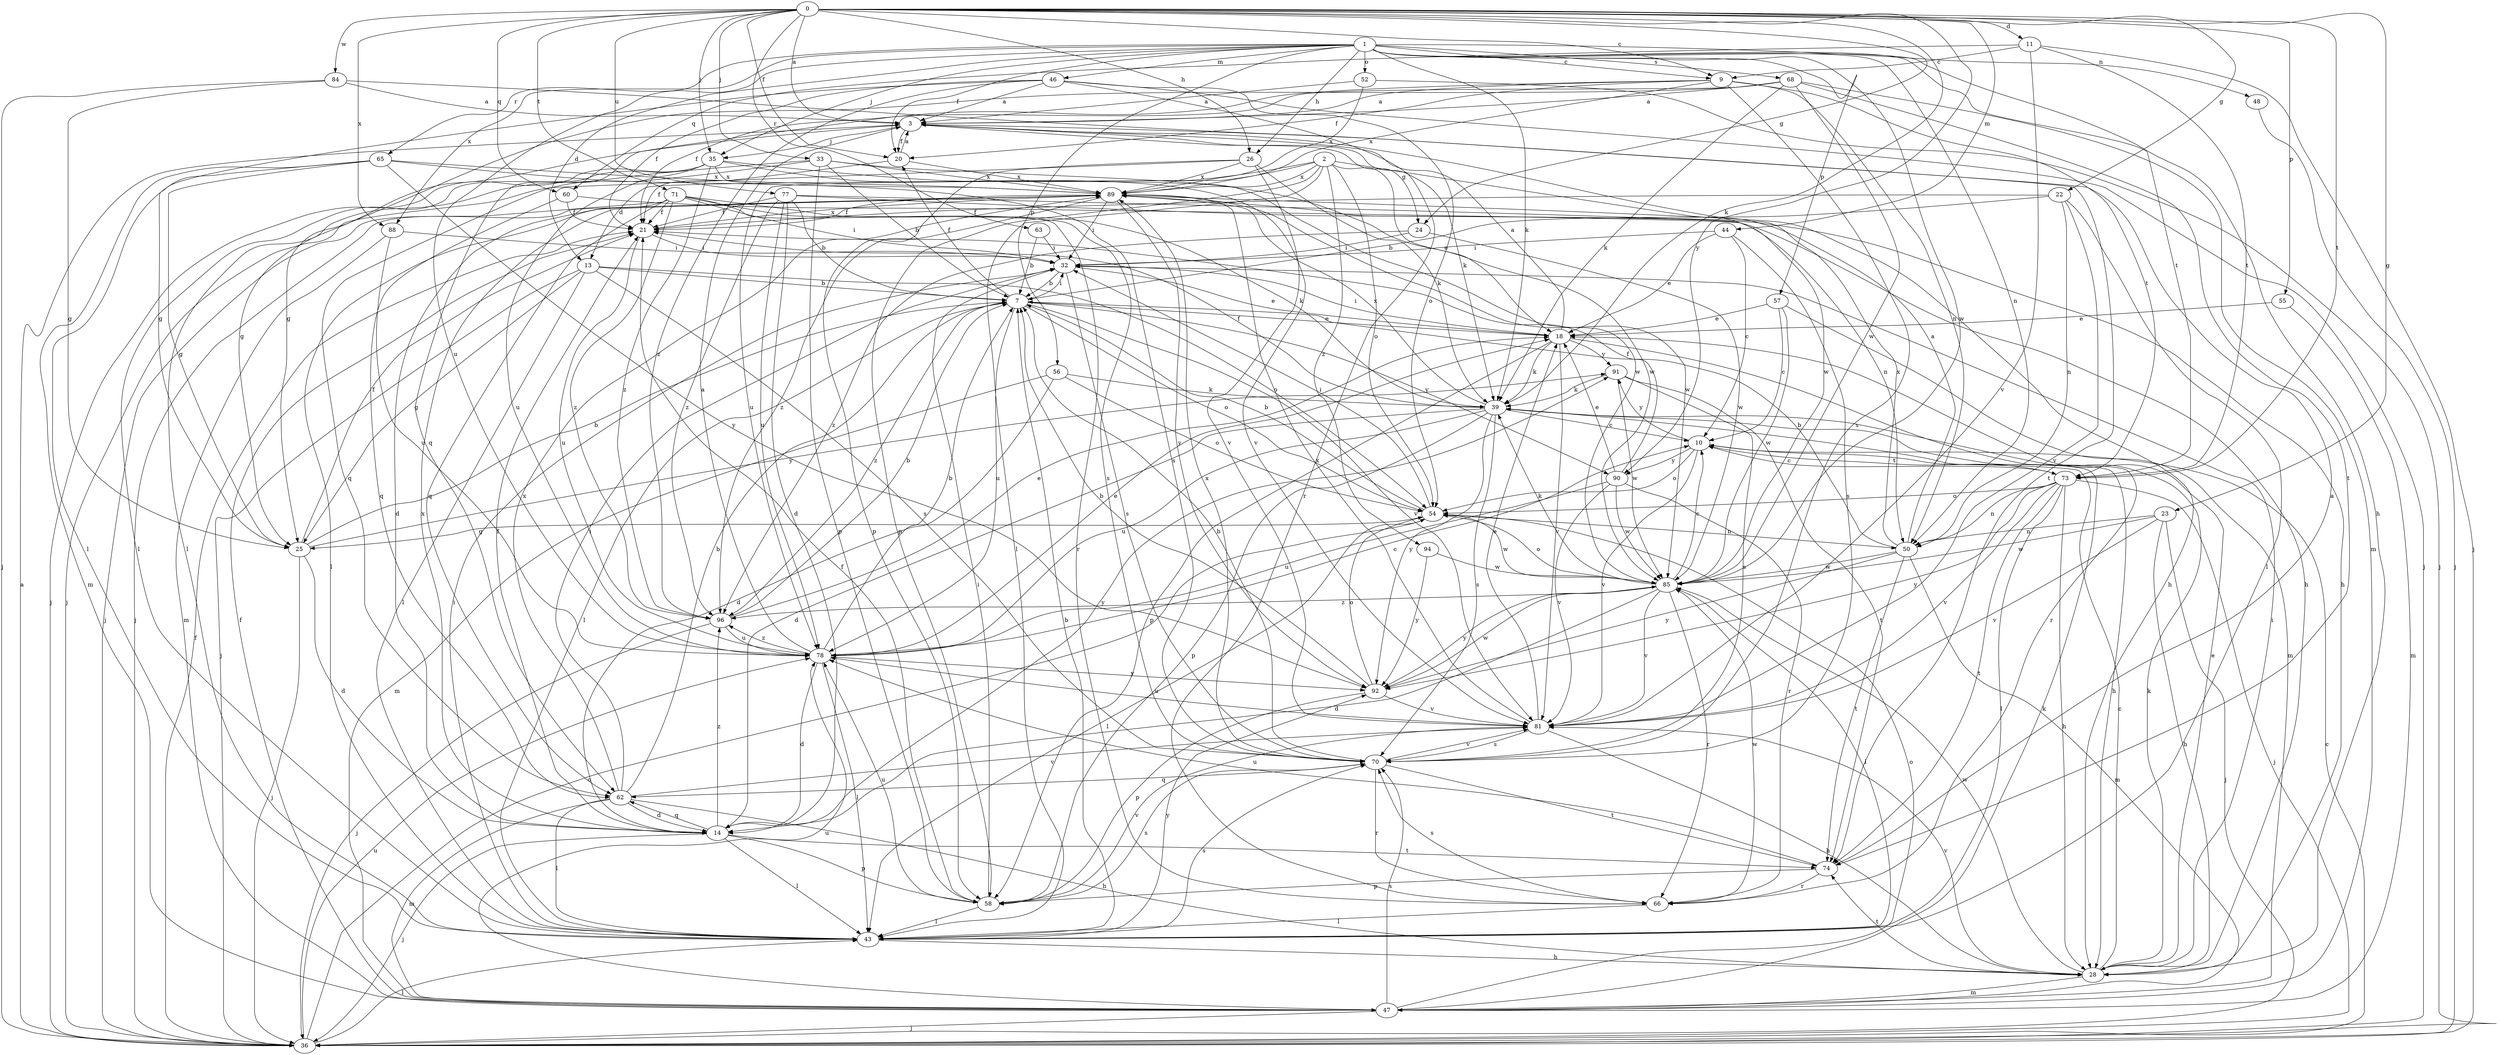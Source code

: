 strict digraph  {
0;
1;
2;
3;
7;
9;
10;
11;
13;
14;
18;
20;
21;
22;
23;
24;
25;
26;
28;
32;
33;
35;
36;
39;
43;
44;
46;
47;
48;
50;
52;
54;
55;
56;
57;
58;
60;
62;
63;
65;
66;
68;
70;
71;
73;
74;
77;
78;
81;
84;
85;
88;
89;
90;
91;
92;
94;
96;
0 -> 3  [label=a];
0 -> 9  [label=c];
0 -> 11  [label=d];
0 -> 20  [label=f];
0 -> 22  [label=g];
0 -> 23  [label=g];
0 -> 24  [label=g];
0 -> 26  [label=h];
0 -> 33  [label=j];
0 -> 35  [label=j];
0 -> 39  [label=k];
0 -> 44  [label=m];
0 -> 55  [label=p];
0 -> 60  [label=q];
0 -> 63  [label=r];
0 -> 71  [label=t];
0 -> 73  [label=t];
0 -> 77  [label=u];
0 -> 84  [label=w];
0 -> 88  [label=x];
0 -> 90  [label=y];
1 -> 9  [label=c];
1 -> 13  [label=d];
1 -> 20  [label=f];
1 -> 26  [label=h];
1 -> 28  [label=h];
1 -> 35  [label=j];
1 -> 39  [label=k];
1 -> 46  [label=m];
1 -> 48  [label=n];
1 -> 50  [label=n];
1 -> 52  [label=o];
1 -> 56  [label=p];
1 -> 57  [label=p];
1 -> 65  [label=r];
1 -> 68  [label=s];
1 -> 73  [label=t];
1 -> 78  [label=u];
1 -> 85  [label=w];
1 -> 88  [label=x];
2 -> 13  [label=d];
2 -> 18  [label=e];
2 -> 43  [label=l];
2 -> 54  [label=o];
2 -> 58  [label=p];
2 -> 78  [label=u];
2 -> 85  [label=w];
2 -> 89  [label=x];
2 -> 94  [label=z];
3 -> 20  [label=f];
3 -> 24  [label=g];
3 -> 25  [label=g];
3 -> 35  [label=j];
3 -> 39  [label=k];
7 -> 18  [label=e];
7 -> 20  [label=f];
7 -> 32  [label=i];
7 -> 43  [label=l];
7 -> 54  [label=o];
7 -> 78  [label=u];
7 -> 81  [label=v];
7 -> 90  [label=y];
7 -> 96  [label=z];
9 -> 3  [label=a];
9 -> 20  [label=f];
9 -> 21  [label=f];
9 -> 50  [label=n];
9 -> 70  [label=s];
9 -> 73  [label=t];
9 -> 89  [label=x];
10 -> 54  [label=o];
10 -> 73  [label=t];
10 -> 81  [label=v];
10 -> 90  [label=y];
10 -> 91  [label=y];
11 -> 9  [label=c];
11 -> 36  [label=j];
11 -> 60  [label=q];
11 -> 73  [label=t];
11 -> 81  [label=v];
13 -> 7  [label=b];
13 -> 25  [label=g];
13 -> 36  [label=j];
13 -> 43  [label=l];
13 -> 54  [label=o];
13 -> 70  [label=s];
14 -> 21  [label=f];
14 -> 36  [label=j];
14 -> 43  [label=l];
14 -> 58  [label=p];
14 -> 62  [label=q];
14 -> 74  [label=t];
14 -> 89  [label=x];
14 -> 91  [label=y];
14 -> 96  [label=z];
18 -> 3  [label=a];
18 -> 32  [label=i];
18 -> 39  [label=k];
18 -> 58  [label=p];
18 -> 66  [label=r];
18 -> 81  [label=v];
18 -> 91  [label=y];
20 -> 3  [label=a];
20 -> 21  [label=f];
20 -> 89  [label=x];
21 -> 32  [label=i];
21 -> 78  [label=u];
21 -> 89  [label=x];
22 -> 7  [label=b];
22 -> 21  [label=f];
22 -> 43  [label=l];
22 -> 50  [label=n];
22 -> 81  [label=v];
23 -> 28  [label=h];
23 -> 36  [label=j];
23 -> 50  [label=n];
23 -> 81  [label=v];
23 -> 85  [label=w];
24 -> 32  [label=i];
24 -> 85  [label=w];
24 -> 96  [label=z];
25 -> 7  [label=b];
25 -> 14  [label=d];
25 -> 21  [label=f];
25 -> 36  [label=j];
25 -> 91  [label=y];
26 -> 36  [label=j];
26 -> 39  [label=k];
26 -> 58  [label=p];
26 -> 81  [label=v];
26 -> 89  [label=x];
28 -> 10  [label=c];
28 -> 18  [label=e];
28 -> 32  [label=i];
28 -> 39  [label=k];
28 -> 47  [label=m];
28 -> 74  [label=t];
28 -> 81  [label=v];
28 -> 85  [label=w];
32 -> 7  [label=b];
32 -> 18  [label=e];
32 -> 70  [label=s];
33 -> 7  [label=b];
33 -> 43  [label=l];
33 -> 58  [label=p];
33 -> 62  [label=q];
33 -> 85  [label=w];
33 -> 89  [label=x];
35 -> 36  [label=j];
35 -> 43  [label=l];
35 -> 78  [label=u];
35 -> 81  [label=v];
35 -> 85  [label=w];
35 -> 89  [label=x];
35 -> 96  [label=z];
36 -> 3  [label=a];
36 -> 10  [label=c];
36 -> 21  [label=f];
36 -> 43  [label=l];
36 -> 54  [label=o];
36 -> 78  [label=u];
39 -> 10  [label=c];
39 -> 14  [label=d];
39 -> 21  [label=f];
39 -> 28  [label=h];
39 -> 58  [label=p];
39 -> 70  [label=s];
39 -> 78  [label=u];
39 -> 89  [label=x];
39 -> 92  [label=y];
43 -> 7  [label=b];
43 -> 28  [label=h];
43 -> 32  [label=i];
43 -> 70  [label=s];
43 -> 92  [label=y];
44 -> 10  [label=c];
44 -> 18  [label=e];
44 -> 32  [label=i];
44 -> 70  [label=s];
46 -> 3  [label=a];
46 -> 21  [label=f];
46 -> 25  [label=g];
46 -> 36  [label=j];
46 -> 54  [label=o];
46 -> 66  [label=r];
46 -> 96  [label=z];
47 -> 21  [label=f];
47 -> 36  [label=j];
47 -> 39  [label=k];
47 -> 54  [label=o];
47 -> 70  [label=s];
47 -> 78  [label=u];
48 -> 36  [label=j];
50 -> 3  [label=a];
50 -> 7  [label=b];
50 -> 47  [label=m];
50 -> 74  [label=t];
50 -> 85  [label=w];
50 -> 89  [label=x];
50 -> 92  [label=y];
52 -> 3  [label=a];
52 -> 36  [label=j];
52 -> 89  [label=x];
54 -> 7  [label=b];
54 -> 25  [label=g];
54 -> 32  [label=i];
54 -> 43  [label=l];
54 -> 50  [label=n];
54 -> 85  [label=w];
55 -> 18  [label=e];
55 -> 47  [label=m];
56 -> 14  [label=d];
56 -> 39  [label=k];
56 -> 47  [label=m];
56 -> 54  [label=o];
57 -> 10  [label=c];
57 -> 18  [label=e];
57 -> 47  [label=m];
57 -> 85  [label=w];
58 -> 21  [label=f];
58 -> 32  [label=i];
58 -> 43  [label=l];
58 -> 70  [label=s];
58 -> 78  [label=u];
58 -> 81  [label=v];
60 -> 21  [label=f];
60 -> 28  [label=h];
60 -> 62  [label=q];
62 -> 7  [label=b];
62 -> 14  [label=d];
62 -> 28  [label=h];
62 -> 32  [label=i];
62 -> 43  [label=l];
62 -> 47  [label=m];
62 -> 81  [label=v];
62 -> 89  [label=x];
63 -> 7  [label=b];
63 -> 32  [label=i];
65 -> 25  [label=g];
65 -> 43  [label=l];
65 -> 47  [label=m];
65 -> 70  [label=s];
65 -> 89  [label=x];
65 -> 92  [label=y];
66 -> 43  [label=l];
66 -> 70  [label=s];
66 -> 85  [label=w];
68 -> 3  [label=a];
68 -> 25  [label=g];
68 -> 39  [label=k];
68 -> 47  [label=m];
68 -> 62  [label=q];
68 -> 74  [label=t];
68 -> 85  [label=w];
70 -> 7  [label=b];
70 -> 62  [label=q];
70 -> 66  [label=r];
70 -> 74  [label=t];
70 -> 81  [label=v];
70 -> 89  [label=x];
71 -> 14  [label=d];
71 -> 21  [label=f];
71 -> 32  [label=i];
71 -> 36  [label=j];
71 -> 39  [label=k];
71 -> 62  [label=q];
71 -> 66  [label=r];
71 -> 70  [label=s];
71 -> 96  [label=z];
73 -> 10  [label=c];
73 -> 28  [label=h];
73 -> 36  [label=j];
73 -> 43  [label=l];
73 -> 50  [label=n];
73 -> 54  [label=o];
73 -> 74  [label=t];
73 -> 81  [label=v];
73 -> 92  [label=y];
74 -> 3  [label=a];
74 -> 58  [label=p];
74 -> 66  [label=r];
74 -> 78  [label=u];
77 -> 7  [label=b];
77 -> 14  [label=d];
77 -> 21  [label=f];
77 -> 28  [label=h];
77 -> 50  [label=n];
77 -> 78  [label=u];
77 -> 96  [label=z];
78 -> 3  [label=a];
78 -> 7  [label=b];
78 -> 10  [label=c];
78 -> 14  [label=d];
78 -> 18  [label=e];
78 -> 43  [label=l];
78 -> 92  [label=y];
78 -> 96  [label=z];
81 -> 18  [label=e];
81 -> 28  [label=h];
81 -> 70  [label=s];
81 -> 78  [label=u];
81 -> 89  [label=x];
84 -> 3  [label=a];
84 -> 25  [label=g];
84 -> 36  [label=j];
84 -> 74  [label=t];
85 -> 10  [label=c];
85 -> 14  [label=d];
85 -> 39  [label=k];
85 -> 43  [label=l];
85 -> 54  [label=o];
85 -> 66  [label=r];
85 -> 81  [label=v];
85 -> 92  [label=y];
85 -> 96  [label=z];
88 -> 32  [label=i];
88 -> 47  [label=m];
88 -> 78  [label=u];
89 -> 21  [label=f];
89 -> 28  [label=h];
89 -> 32  [label=i];
89 -> 36  [label=j];
89 -> 43  [label=l];
89 -> 85  [label=w];
89 -> 92  [label=y];
89 -> 96  [label=z];
90 -> 18  [label=e];
90 -> 21  [label=f];
90 -> 66  [label=r];
90 -> 78  [label=u];
90 -> 81  [label=v];
90 -> 85  [label=w];
91 -> 39  [label=k];
91 -> 70  [label=s];
91 -> 74  [label=t];
91 -> 85  [label=w];
92 -> 7  [label=b];
92 -> 54  [label=o];
92 -> 58  [label=p];
92 -> 81  [label=v];
92 -> 85  [label=w];
94 -> 85  [label=w];
94 -> 92  [label=y];
96 -> 7  [label=b];
96 -> 18  [label=e];
96 -> 36  [label=j];
96 -> 78  [label=u];
}
